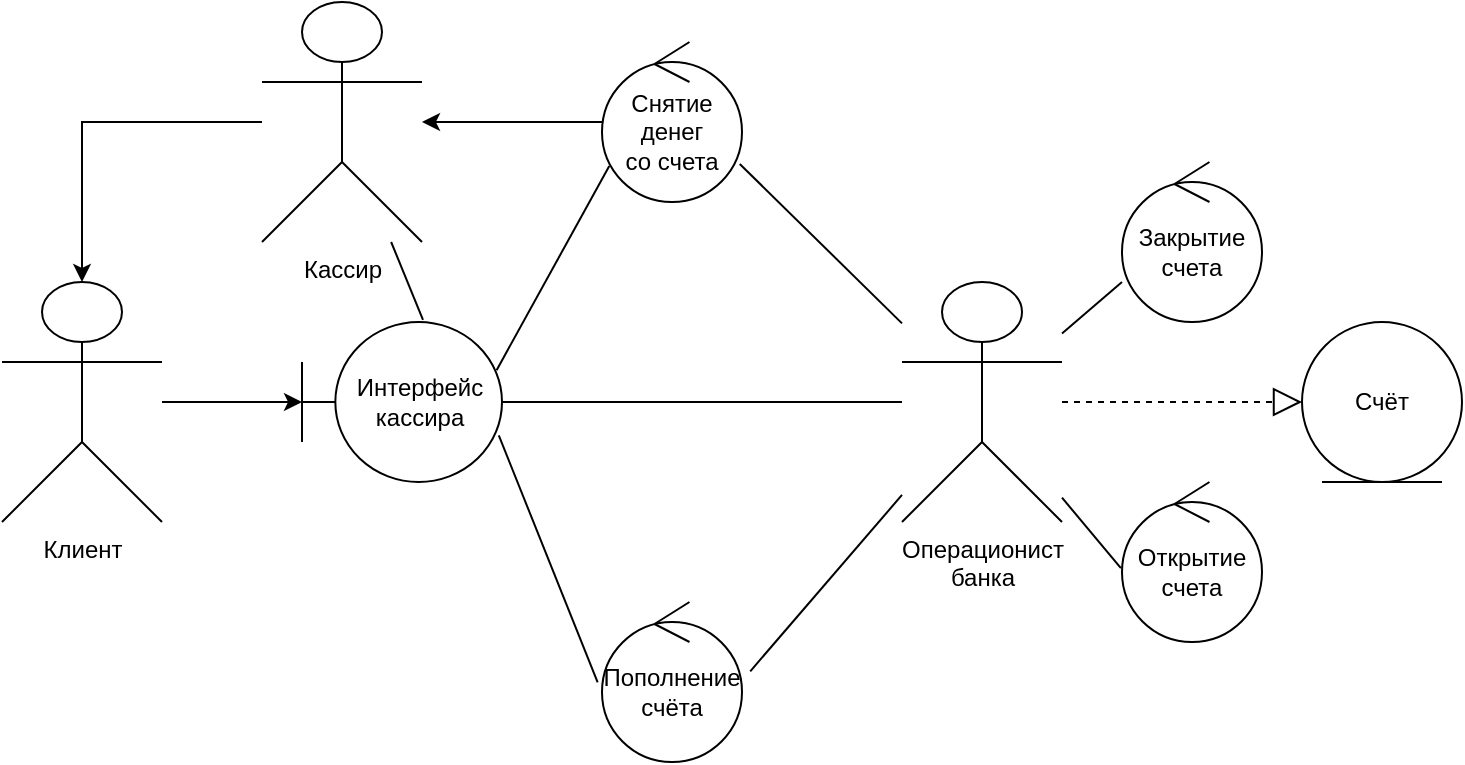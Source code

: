 <mxfile version="20.8.23" type="github">
  <diagram name="Страница 1" id="e0riKcz3EJ9HqaCx23IU">
    <mxGraphModel dx="1509" dy="838" grid="1" gridSize="10" guides="1" tooltips="1" connect="1" arrows="1" fold="1" page="1" pageScale="1" pageWidth="827" pageHeight="1169" math="0" shadow="0">
      <root>
        <mxCell id="0" />
        <mxCell id="1" parent="0" />
        <mxCell id="-jDBl9v7VWz0XHDINQXF-17" value="" style="edgeStyle=orthogonalEdgeStyle;rounded=0;orthogonalLoop=1;jettySize=auto;html=1;" edge="1" parent="1" source="-jDBl9v7VWz0XHDINQXF-6" target="-jDBl9v7VWz0XHDINQXF-16">
          <mxGeometry relative="1" as="geometry" />
        </mxCell>
        <mxCell id="-jDBl9v7VWz0XHDINQXF-6" value="Клиент" style="shape=umlActor;verticalLabelPosition=bottom;verticalAlign=top;html=1;outlineConnect=0;" vertex="1" parent="1">
          <mxGeometry x="70" y="460" width="80" height="120" as="geometry" />
        </mxCell>
        <mxCell id="-jDBl9v7VWz0XHDINQXF-8" value="Счёт" style="ellipse;shape=umlEntity;whiteSpace=wrap;html=1;" vertex="1" parent="1">
          <mxGeometry x="720" y="480" width="80" height="80" as="geometry" />
        </mxCell>
        <mxCell id="-jDBl9v7VWz0XHDINQXF-10" value="Операционист&lt;br&gt;банка" style="shape=umlActor;verticalLabelPosition=bottom;verticalAlign=top;html=1;" vertex="1" parent="1">
          <mxGeometry x="520" y="460" width="80" height="120" as="geometry" />
        </mxCell>
        <mxCell id="-jDBl9v7VWz0XHDINQXF-37" style="edgeStyle=orthogonalEdgeStyle;rounded=0;orthogonalLoop=1;jettySize=auto;html=1;entryX=0.5;entryY=0;entryDx=0;entryDy=0;entryPerimeter=0;" edge="1" parent="1" source="-jDBl9v7VWz0XHDINQXF-11" target="-jDBl9v7VWz0XHDINQXF-6">
          <mxGeometry relative="1" as="geometry" />
        </mxCell>
        <mxCell id="-jDBl9v7VWz0XHDINQXF-11" value="Кассир" style="shape=umlActor;verticalLabelPosition=bottom;verticalAlign=top;html=1;" vertex="1" parent="1">
          <mxGeometry x="200" y="320" width="80" height="120" as="geometry" />
        </mxCell>
        <mxCell id="-jDBl9v7VWz0XHDINQXF-14" value="Открытие&lt;br&gt;счета" style="ellipse;shape=umlControl;whiteSpace=wrap;html=1;" vertex="1" parent="1">
          <mxGeometry x="630" y="560" width="70" height="80" as="geometry" />
        </mxCell>
        <mxCell id="-jDBl9v7VWz0XHDINQXF-16" value="Интерфейс&lt;br&gt;кассира" style="shape=umlBoundary;whiteSpace=wrap;html=1;" vertex="1" parent="1">
          <mxGeometry x="220" y="480" width="100" height="80" as="geometry" />
        </mxCell>
        <mxCell id="-jDBl9v7VWz0XHDINQXF-38" style="edgeStyle=orthogonalEdgeStyle;rounded=0;orthogonalLoop=1;jettySize=auto;html=1;" edge="1" parent="1" source="-jDBl9v7VWz0XHDINQXF-19" target="-jDBl9v7VWz0XHDINQXF-11">
          <mxGeometry relative="1" as="geometry" />
        </mxCell>
        <mxCell id="-jDBl9v7VWz0XHDINQXF-19" value="Снятие&lt;br&gt;денег&lt;br&gt;со счета" style="ellipse;shape=umlControl;whiteSpace=wrap;html=1;" vertex="1" parent="1">
          <mxGeometry x="370" y="340" width="70" height="80" as="geometry" />
        </mxCell>
        <mxCell id="-jDBl9v7VWz0XHDINQXF-20" value="Закрытие счета" style="ellipse;shape=umlControl;whiteSpace=wrap;html=1;" vertex="1" parent="1">
          <mxGeometry x="630" y="400" width="70" height="80" as="geometry" />
        </mxCell>
        <mxCell id="-jDBl9v7VWz0XHDINQXF-26" value="" style="endArrow=none;html=1;rounded=0;exitX=0.973;exitY=0.301;exitDx=0;exitDy=0;exitPerimeter=0;entryX=0.052;entryY=0.775;entryDx=0;entryDy=0;entryPerimeter=0;" edge="1" parent="1" source="-jDBl9v7VWz0XHDINQXF-16" target="-jDBl9v7VWz0XHDINQXF-19">
          <mxGeometry width="50" height="50" relative="1" as="geometry">
            <mxPoint x="510" y="540" as="sourcePoint" />
            <mxPoint x="360" y="470" as="targetPoint" />
          </mxGeometry>
        </mxCell>
        <mxCell id="-jDBl9v7VWz0XHDINQXF-27" value="" style="endArrow=none;html=1;rounded=0;exitX=1;exitY=0.5;exitDx=0;exitDy=0;exitPerimeter=0;" edge="1" parent="1" source="-jDBl9v7VWz0XHDINQXF-16" target="-jDBl9v7VWz0XHDINQXF-10">
          <mxGeometry width="50" height="50" relative="1" as="geometry">
            <mxPoint x="307" y="550" as="sourcePoint" />
            <mxPoint x="380" y="580" as="targetPoint" />
          </mxGeometry>
        </mxCell>
        <mxCell id="-jDBl9v7VWz0XHDINQXF-28" value="Пополнение&lt;br&gt;счёта" style="ellipse;shape=umlControl;whiteSpace=wrap;html=1;" vertex="1" parent="1">
          <mxGeometry x="370" y="620" width="70" height="80" as="geometry" />
        </mxCell>
        <mxCell id="-jDBl9v7VWz0XHDINQXF-29" value="" style="endArrow=none;html=1;rounded=0;exitX=0.984;exitY=0.709;exitDx=0;exitDy=0;exitPerimeter=0;entryX=-0.031;entryY=0.502;entryDx=0;entryDy=0;entryPerimeter=0;" edge="1" parent="1" source="-jDBl9v7VWz0XHDINQXF-16" target="-jDBl9v7VWz0XHDINQXF-28">
          <mxGeometry width="50" height="50" relative="1" as="geometry">
            <mxPoint x="510" y="540" as="sourcePoint" />
            <mxPoint x="560" y="490" as="targetPoint" />
          </mxGeometry>
        </mxCell>
        <mxCell id="-jDBl9v7VWz0XHDINQXF-31" value="" style="endArrow=none;html=1;rounded=0;entryX=1.059;entryY=0.433;entryDx=0;entryDy=0;entryPerimeter=0;" edge="1" parent="1" source="-jDBl9v7VWz0XHDINQXF-10" target="-jDBl9v7VWz0XHDINQXF-28">
          <mxGeometry width="50" height="50" relative="1" as="geometry">
            <mxPoint x="510" y="540" as="sourcePoint" />
            <mxPoint x="560" y="490" as="targetPoint" />
          </mxGeometry>
        </mxCell>
        <mxCell id="-jDBl9v7VWz0XHDINQXF-32" value="" style="endArrow=none;html=1;rounded=0;entryX=0.984;entryY=0.762;entryDx=0;entryDy=0;entryPerimeter=0;" edge="1" parent="1" source="-jDBl9v7VWz0XHDINQXF-10" target="-jDBl9v7VWz0XHDINQXF-19">
          <mxGeometry width="50" height="50" relative="1" as="geometry">
            <mxPoint x="510" y="540" as="sourcePoint" />
            <mxPoint x="560" y="490" as="targetPoint" />
          </mxGeometry>
        </mxCell>
        <mxCell id="-jDBl9v7VWz0XHDINQXF-33" value="" style="endArrow=none;html=1;rounded=0;exitX=0;exitY=0.75;exitDx=0;exitDy=0;exitPerimeter=0;" edge="1" parent="1" source="-jDBl9v7VWz0XHDINQXF-20" target="-jDBl9v7VWz0XHDINQXF-10">
          <mxGeometry width="50" height="50" relative="1" as="geometry">
            <mxPoint x="510" y="640" as="sourcePoint" />
            <mxPoint x="540" y="630" as="targetPoint" />
          </mxGeometry>
        </mxCell>
        <mxCell id="-jDBl9v7VWz0XHDINQXF-34" value="" style="endArrow=none;html=1;rounded=0;entryX=-0.008;entryY=0.538;entryDx=0;entryDy=0;entryPerimeter=0;" edge="1" parent="1" source="-jDBl9v7VWz0XHDINQXF-10" target="-jDBl9v7VWz0XHDINQXF-14">
          <mxGeometry width="50" height="50" relative="1" as="geometry">
            <mxPoint x="510" y="640" as="sourcePoint" />
            <mxPoint x="560" y="590" as="targetPoint" />
          </mxGeometry>
        </mxCell>
        <mxCell id="-jDBl9v7VWz0XHDINQXF-35" value="" style="endArrow=none;html=1;rounded=0;entryX=0.605;entryY=-0.014;entryDx=0;entryDy=0;entryPerimeter=0;" edge="1" parent="1" source="-jDBl9v7VWz0XHDINQXF-11" target="-jDBl9v7VWz0XHDINQXF-16">
          <mxGeometry width="50" height="50" relative="1" as="geometry">
            <mxPoint x="180" y="450" as="sourcePoint" />
            <mxPoint x="280" y="610" as="targetPoint" />
          </mxGeometry>
        </mxCell>
        <mxCell id="-jDBl9v7VWz0XHDINQXF-39" value="" style="endArrow=block;dashed=1;endFill=0;endSize=12;html=1;rounded=0;entryX=0;entryY=0.5;entryDx=0;entryDy=0;" edge="1" parent="1" source="-jDBl9v7VWz0XHDINQXF-10" target="-jDBl9v7VWz0XHDINQXF-8">
          <mxGeometry width="160" relative="1" as="geometry">
            <mxPoint x="460" y="620" as="sourcePoint" />
            <mxPoint x="700" y="490" as="targetPoint" />
          </mxGeometry>
        </mxCell>
      </root>
    </mxGraphModel>
  </diagram>
</mxfile>

